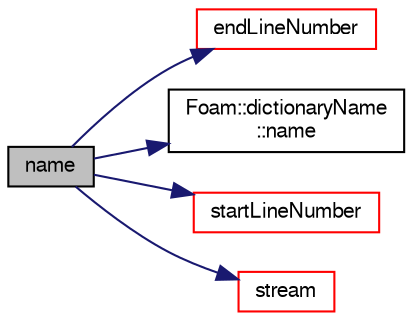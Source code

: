digraph "name"
{
  bgcolor="transparent";
  edge [fontname="FreeSans",fontsize="10",labelfontname="FreeSans",labelfontsize="10"];
  node [fontname="FreeSans",fontsize="10",shape=record];
  rankdir="LR";
  Node115 [label="name",height=0.2,width=0.4,color="black", fillcolor="grey75", style="filled", fontcolor="black"];
  Node115 -> Node116 [color="midnightblue",fontsize="10",style="solid",fontname="FreeSans"];
  Node116 [label="endLineNumber",height=0.2,width=0.4,color="red",URL="$a26018.html#aadf8bab0cf212259a7b89bb557090139",tooltip="Return line number of last token in dictionary. "];
  Node115 -> Node120 [color="midnightblue",fontsize="10",style="solid",fontname="FreeSans"];
  Node120 [label="Foam::dictionaryName\l::name",height=0.2,width=0.4,color="black",URL="$a26010.html#aba53f1f9c8fadfa65f4099af10df348c",tooltip="Return the dictionary name. "];
  Node115 -> Node121 [color="midnightblue",fontsize="10",style="solid",fontname="FreeSans"];
  Node121 [label="startLineNumber",height=0.2,width=0.4,color="red",URL="$a26018.html#ae600f44c2d45e1a41238ffe3a3bcd102",tooltip="Return line number of first token in dictionary. "];
  Node115 -> Node124 [color="midnightblue",fontsize="10",style="solid",fontname="FreeSans"];
  Node124 [label="stream",height=0.2,width=0.4,color="red",URL="$a26018.html#ab2b921eea569536b6c731de71afb5418",tooltip="This entry is not a primitive,. "];
}
